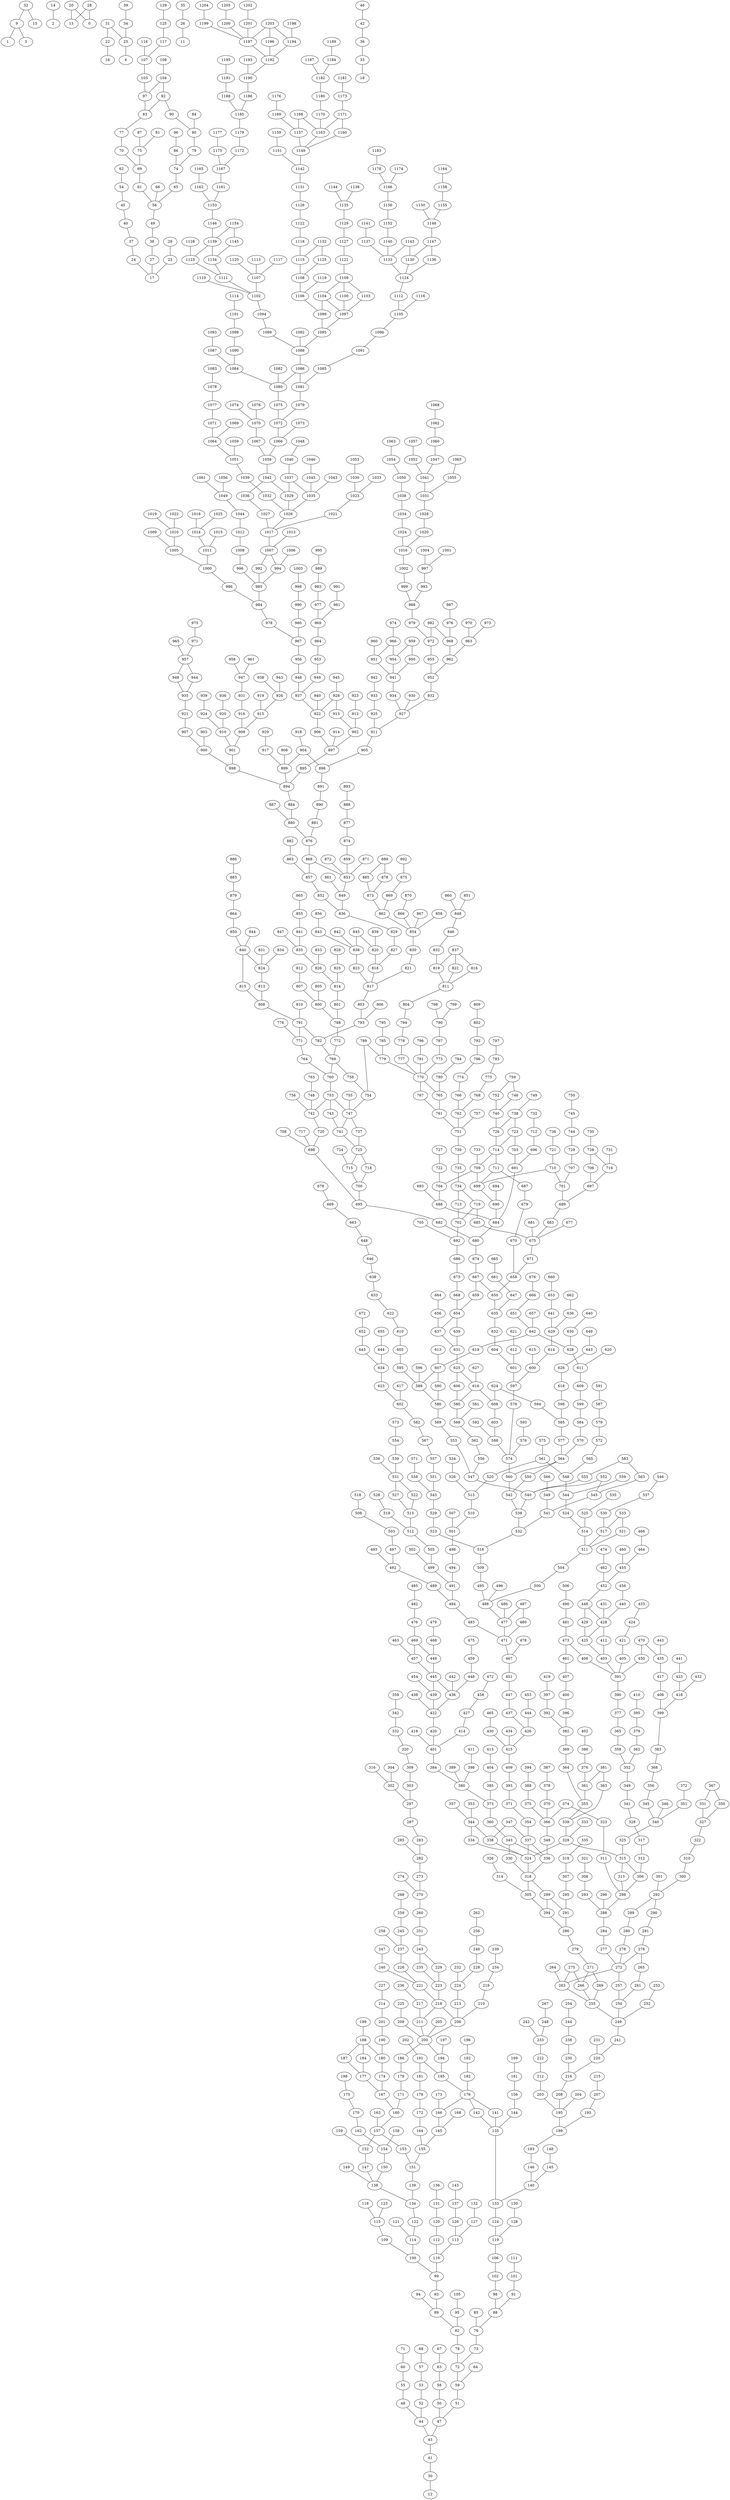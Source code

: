 graph {
9 -- 1
9 -- 3
14 -- 2
20 -- 13
20 -- 0
22 -- 16
23 -- 17
24 -- 17
25 -- 4
26 -- 11
27 -- 17
28 -- 13
28 -- 0
29 -- 23
30 -- 12
31 -- 25
31 -- 22
32 -- 15
32 -- 9
33 -- 18
34 -- 25
35 -- 26
36 -- 33
37 -- 24
38 -- 27
39 -- 34
40 -- 37
41 -- 30
42 -- 36
43 -- 41
44 -- 43
45 -- 40
46 -- 42
47 -- 43
48 -- 44
49 -- 38
50 -- 47
51 -- 47
52 -- 44
53 -- 52
54 -- 45
55 -- 48
56 -- 49
57 -- 53
58 -- 50
59 -- 51
60 -- 55
61 -- 56
62 -- 54
63 -- 58
64 -- 59
65 -- 56
66 -- 56
67 -- 63
68 -- 57
69 -- 61
70 -- 69
71 -- 60
72 -- 59
73 -- 72
74 -- 65
75 -- 69
76 -- 73
77 -- 70
78 -- 72
79 -- 74
80 -- 79
81 -- 75
82 -- 78
83 -- 77
84 -- 80
85 -- 76
86 -- 74
87 -- 75
88 -- 76
89 -- 82
90 -- 80
91 -- 88
92 -- 90
92 -- 83
93 -- 89
94 -- 89
95 -- 82
96 -- 86
97 -- 83
98 -- 88
99 -- 93
100 -- 99
101 -- 91
102 -- 98
103 -- 97
104 -- 92
104 -- 97
105 -- 95
106 -- 102
107 -- 103
108 -- 104
109 -- 100
110 -- 99
111 -- 101
112 -- 110
113 -- 110
114 -- 100
115 -- 109
116 -- 107
117 -- 107
118 -- 115
119 -- 106
120 -- 112
121 -- 114
122 -- 114
123 -- 115
124 -- 119
125 -- 117
126 -- 113
127 -- 113
128 -- 119
129 -- 125
130 -- 128
131 -- 120
132 -- 127
133 -- 124
134 -- 122
135 -- 133
136 -- 131
137 -- 126
138 -- 134
139 -- 134
140 -- 133
141 -- 135
142 -- 135
143 -- 137
144 -- 135
145 -- 140
146 -- 140
147 -- 138
148 -- 145
149 -- 138
150 -- 138
151 -- 139
152 -- 147
153 -- 151
154 -- 150
155 -- 151
156 -- 144
157 -- 153
157 -- 152
158 -- 154
159 -- 152
160 -- 157
161 -- 156
162 -- 154
163 -- 157
164 -- 155
165 -- 155
166 -- 165
167 -- 160
168 -- 165
169 -- 161
170 -- 162
171 -- 160
172 -- 164
173 -- 166
174 -- 167
175 -- 170
176 -- 142
176 -- 141
176 -- 166
177 -- 167
178 -- 172
179 -- 171
180 -- 174
181 -- 178
182 -- 176
183 -- 146
184 -- 177
185 -- 176
186 -- 179
187 -- 177
188 -- 184
188 -- 187
188 -- 180
189 -- 183
190 -- 180
191 -- 185
191 -- 181
192 -- 182
193 -- 189
194 -- 185
195 -- 189
196 -- 192
197 -- 194
198 -- 175
199 -- 188
200 -- 186
200 -- 194
201 -- 190
202 -- 191
203 -- 195
204 -- 195
205 -- 200
206 -- 200
207 -- 193
208 -- 195
209 -- 200
210 -- 206
211 -- 200
212 -- 203
213 -- 206
214 -- 201
215 -- 207
216 -- 208
217 -- 211
218 -- 211
218 -- 206
219 -- 210
220 -- 216
221 -- 218
222 -- 212
223 -- 218
224 -- 213
225 -- 209
226 -- 221
227 -- 214
228 -- 224
229 -- 223
230 -- 216
231 -- 220
232 -- 224
233 -- 222
234 -- 219
235 -- 223
236 -- 217
237 -- 226
238 -- 230
239 -- 234
240 -- 221
241 -- 220
242 -- 233
243 -- 235
243 -- 229
244 -- 238
245 -- 237
246 -- 228
247 -- 240
248 -- 233
249 -- 241
250 -- 249
251 -- 243
252 -- 249
253 -- 252
254 -- 244
255 -- 249
256 -- 246
257 -- 250
258 -- 237
259 -- 245
260 -- 251
261 -- 250
262 -- 256
263 -- 255
264 -- 263
265 -- 261
266 -- 255
267 -- 248
268 -- 259
269 -- 255
270 -- 260
271 -- 269
271 -- 266
272 -- 263
272 -- 257
273 -- 270
274 -- 270
275 -- 266
275 -- 263
276 -- 265
276 -- 272
277 -- 272
278 -- 272
279 -- 271
280 -- 278
281 -- 276
282 -- 273
283 -- 282
284 -- 277
285 -- 282
286 -- 279
287 -- 283
288 -- 284
289 -- 280
290 -- 281
291 -- 286
292 -- 289
292 -- 290
293 -- 288
294 -- 286
295 -- 291
296 -- 288
297 -- 287
298 -- 288
299 -- 294
299 -- 291
300 -- 292
301 -- 292
302 -- 297
303 -- 297
304 -- 302
305 -- 294
306 -- 298
307 -- 295
308 -- 293
309 -- 303
310 -- 300
311 -- 298
312 -- 306
313 -- 298
314 -- 305
315 -- 313
315 -- 306
316 -- 302
317 -- 312
318 -- 299
318 -- 305
319 -- 307
320 -- 309
321 -- 308
322 -- 310
323 -- 311
324 -- 318
325 -- 315
326 -- 314
327 -- 322
328 -- 317
329 -- 324
329 -- 315
330 -- 318
331 -- 327
332 -- 320
333 -- 329
334 -- 324
335 -- 319
336 -- 318
337 -- 324
337 -- 336
338 -- 324
339 -- 329
340 -- 325
341 -- 328
342 -- 332
343 -- 336
343 -- 330
344 -- 338
344 -- 334
345 -- 340
346 -- 340
347 -- 338
347 -- 337
348 -- 336
349 -- 341
350 -- 327
351 -- 340
352 -- 349
353 -- 344
354 -- 337
355 -- 339
356 -- 345
357 -- 344
358 -- 352
359 -- 342
360 -- 343
361 -- 355
362 -- 352
363 -- 339
364 -- 355
365 -- 358
366 -- 348
367 -- 350
367 -- 331
368 -- 356
369 -- 364
370 -- 366
371 -- 354
372 -- 351
373 -- 360
374 -- 366
374 -- 323
375 -- 366
376 -- 361
377 -- 365
378 -- 370
379 -- 362
380 -- 373
381 -- 361
381 -- 363
382 -- 369
383 -- 368
384 -- 380
385 -- 373
386 -- 376
387 -- 378
388 -- 375
389 -- 380
390 -- 377
391 -- 390
392 -- 382
393 -- 371
394 -- 388
395 -- 379
396 -- 382
397 -- 392
398 -- 380
399 -- 383
400 -- 396
401 -- 384
402 -- 386
403 -- 391
404 -- 385
405 -- 391
406 -- 391
407 -- 400
408 -- 399
409 -- 393
410 -- 395
411 -- 398
412 -- 403
413 -- 404
414 -- 401
415 -- 409
416 -- 399
417 -- 408
418 -- 401
419 -- 397
420 -- 401
421 -- 405
422 -- 420
423 -- 416
424 -- 421
425 -- 403
426 -- 415
427 -- 414
428 -- 425
428 -- 412
429 -- 425
430 -- 415
431 -- 428
432 -- 416
433 -- 424
434 -- 415
435 -- 417
436 -- 422
437 -- 426
438 -- 422
439 -- 422
440 -- 428
441 -- 423
442 -- 436
443 -- 435
444 -- 426
445 -- 439
445 -- 436
446 -- 429
446 -- 428
447 -- 437
448 -- 436
449 -- 445
450 -- 391
451 -- 447
452 -- 446
453 -- 444
454 -- 439
455 -- 452
456 -- 440
457 -- 445
458 -- 427
459 -- 448
460 -- 455
461 -- 407
462 -- 452
463 -- 457
464 -- 455
465 -- 430
466 -- 464
467 -- 451
468 -- 449
469 -- 457
469 -- 449
470 -- 450
470 -- 435
471 -- 467
472 -- 458
473 -- 461
473 -- 406
474 -- 462
475 -- 459
476 -- 469
477 -- 471
478 -- 467
479 -- 468
480 -- 471
481 -- 473
482 -- 476
483 -- 471
484 -- 483
485 -- 482
486 -- 477
487 -- 477
487 -- 480
488 -- 477
489 -- 484
490 -- 481
491 -- 484
492 -- 489
493 -- 492
494 -- 491
495 -- 488
496 -- 488
497 -- 492
498 -- 494
499 -- 491
500 -- 488
501 -- 498
502 -- 499
503 -- 497
504 -- 500
505 -- 499
506 -- 490
507 -- 501
508 -- 503
509 -- 495
510 -- 501
511 -- 504
512 -- 505
513 -- 510
514 -- 511
515 -- 512
516 -- 509
517 -- 511
518 -- 508
519 -- 512
520 -- 513
521 -- 511
522 -- 515
523 -- 516
524 -- 514
525 -- 514
526 -- 513
527 -- 515
528 -- 519
529 -- 523
530 -- 517
531 -- 522
531 -- 527
532 -- 516
533 -- 521
533 -- 517
534 -- 526
535 -- 525
536 -- 531
537 -- 530
538 -- 532
539 -- 531
540 -- 538
541 -- 532
542 -- 538
543 -- 529
544 -- 524
545 -- 541
546 -- 537
547 -- 540
548 -- 544
549 -- 541
550 -- 542
551 -- 543
552 -- 540
552 -- 545
553 -- 547
554 -- 539
555 -- 540
556 -- 547
557 -- 551
558 -- 543
559 -- 544
560 -- 542
561 -- 548
561 -- 520
562 -- 556
563 -- 545
564 -- 560
564 -- 550
565 -- 548
566 -- 549
567 -- 557
568 -- 562
569 -- 553
570 -- 564
571 -- 558
572 -- 565
573 -- 554
574 -- 560
575 -- 561
576 -- 574
577 -- 564
578 -- 574
579 -- 572
580 -- 568
581 -- 568
582 -- 567
583 -- 555
583 -- 563
584 -- 570
585 -- 577
586 -- 569
587 -- 579
588 -- 574
589 -- 586
590 -- 586
591 -- 587
592 -- 588
593 -- 576
594 -- 585
595 -- 589
596 -- 589
597 -- 578
598 -- 585
599 -- 584
600 -- 597
601 -- 597
602 -- 582
603 -- 588
604 -- 601
605 -- 595
606 -- 580
607 -- 590
607 -- 589
608 -- 603
609 -- 599
610 -- 605
611 -- 609
612 -- 601
613 -- 607
614 -- 600
615 -- 600
616 -- 608
616 -- 580
617 -- 602
618 -- 598
619 -- 607
620 -- 611
621 -- 612
622 -- 610
623 -- 602
624 -- 608
624 -- 594
625 -- 606
625 -- 616
626 -- 618
627 -- 616
628 -- 611
629 -- 614
630 -- 628
631 -- 625
632 -- 604
633 -- 622
634 -- 623
635 -- 632
636 -- 629
637 -- 631
638 -- 633
639 -- 631
640 -- 630
641 -- 629
642 -- 628
642 -- 619
643 -- 626
644 -- 634
645 -- 634
646 -- 638
647 -- 635
648 -- 646
649 -- 643
650 -- 635
651 -- 642
652 -- 645
653 -- 641
654 -- 637
654 -- 639
655 -- 644
656 -- 637
657 -- 642
658 -- 650
659 -- 654
660 -- 653
661 -- 647
662 -- 636
663 -- 648
664 -- 656
665 -- 661
666 -- 651
667 -- 659
667 -- 650
668 -- 654
669 -- 663
670 -- 658
671 -- 658
672 -- 652
673 -- 668
674 -- 667
675 -- 671
676 -- 666
677 -- 675
678 -- 669
679 -- 670
680 -- 674
681 -- 675
682 -- 680
683 -- 675
684 -- 680
685 -- 675
686 -- 673
687 -- 679
688 -- 684
689 -- 683
690 -- 684
691 -- 684
692 -- 686
693 -- 688
694 -- 690
695 -- 682
696 -- 691
697 -- 689
698 -- 695
699 -- 690
700 -- 695
701 -- 689
702 -- 692
703 -- 691
704 -- 688
705 -- 692
706 -- 697
707 -- 701
708 -- 698
709 -- 699
709 -- 704
710 -- 701
710 -- 699
711 -- 687
711 -- 699
712 -- 696
713 -- 702
714 -- 709
714 -- 711
715 -- 700
716 -- 697
717 -- 698
718 -- 700
719 -- 702
719 -- 685
720 -- 698
721 -- 710
722 -- 704
723 -- 703
723 -- 714
724 -- 715
725 -- 718
725 -- 715
726 -- 714
727 -- 722
728 -- 706
728 -- 716
729 -- 707
730 -- 728
731 -- 716
732 -- 712
733 -- 709
734 -- 719
734 -- 713
735 -- 734
736 -- 721
737 -- 725
738 -- 723
738 -- 726
739 -- 735
740 -- 726
741 -- 725
742 -- 720
743 -- 741
744 -- 729
745 -- 744
746 -- 740
747 -- 741
747 -- 737
748 -- 742
749 -- 738
750 -- 745
751 -- 739
752 -- 740
753 -- 742
753 -- 743
753 -- 747
754 -- 747
755 -- 747
756 -- 742
757 -- 751
758 -- 754
759 -- 746
759 -- 752
760 -- 753
761 -- 751
762 -- 751
763 -- 748
764 -- 760
765 -- 761
766 -- 762
767 -- 761
768 -- 762
769 -- 760
769 -- 758
770 -- 767
770 -- 765
771 -- 764
772 -- 769
773 -- 770
774 -- 766
775 -- 768
776 -- 771
777 -- 770
778 -- 777
779 -- 770
780 -- 765
781 -- 770
782 -- 769
783 -- 775
784 -- 780
785 -- 779
786 -- 774
787 -- 773
788 -- 772
789 -- 754
789 -- 779
790 -- 787
791 -- 771
791 -- 782
792 -- 786
793 -- 782
794 -- 778
795 -- 785
796 -- 781
797 -- 783
798 -- 790
799 -- 790
800 -- 788
801 -- 788
802 -- 792
803 -- 793
804 -- 794
805 -- 800
806 -- 793
807 -- 800
808 -- 791
809 -- 802
810 -- 791
811 -- 804
812 -- 807
813 -- 808
814 -- 801
815 -- 808
816 -- 811
817 -- 803
818 -- 817
819 -- 811
820 -- 818
821 -- 817
822 -- 811
823 -- 817
824 -- 813
825 -- 814
826 -- 814
827 -- 818
828 -- 825
829 -- 827
830 -- 821
831 -- 824
832 -- 819
833 -- 826
834 -- 824
835 -- 826
836 -- 829
837 -- 819
837 -- 822
837 -- 816
838 -- 823
839 -- 820
840 -- 824
840 -- 815
841 -- 835
842 -- 838
843 -- 838
844 -- 840
845 -- 838
845 -- 820
846 -- 832
847 -- 835
848 -- 846
849 -- 836
850 -- 840
851 -- 848
852 -- 836
853 -- 849
854 -- 830
855 -- 841
856 -- 843
857 -- 852
858 -- 854
859 -- 853
860 -- 848
861 -- 849
862 -- 854
863 -- 857
864 -- 850
865 -- 855
866 -- 854
867 -- 854
868 -- 853
868 -- 857
869 -- 862
870 -- 866
871 -- 853
872 -- 853
873 -- 862
874 -- 859
875 -- 869
876 -- 868
877 -- 874
878 -- 873
879 -- 864
880 -- 876
881 -- 876
882 -- 863
883 -- 879
884 -- 880
885 -- 873
886 -- 883
887 -- 880
888 -- 877
889 -- 885
889 -- 878
890 -- 881
891 -- 890
892 -- 875
893 -- 888
894 -- 884
895 -- 894
896 -- 891
897 -- 895
898 -- 894
899 -- 894
900 -- 898
901 -- 898
902 -- 897
903 -- 900
904 -- 896
904 -- 899
905 -- 896
906 -- 897
907 -- 900
908 -- 899
909 -- 901
910 -- 901
911 -- 905
912 -- 902
913 -- 902
914 -- 897
915 -- 909
916 -- 909
917 -- 899
918 -- 904
919 -- 915
920 -- 910
921 -- 907
922 -- 906
923 -- 912
924 -- 910
925 -- 911
926 -- 915
927 -- 911
928 -- 913
928 -- 922
929 -- 917
930 -- 927
931 -- 916
932 -- 927
933 -- 925
934 -- 927
935 -- 921
936 -- 920
937 -- 922
938 -- 926
939 -- 924
940 -- 922
941 -- 934
942 -- 933
943 -- 926
944 -- 935
945 -- 928
946 -- 937
947 -- 931
948 -- 935
949 -- 937
950 -- 941
951 -- 941
952 -- 932
953 -- 949
954 -- 941
955 -- 952
956 -- 946
957 -- 948
957 -- 944
958 -- 947
959 -- 950
959 -- 954
960 -- 951
961 -- 947
962 -- 952
963 -- 962
964 -- 953
965 -- 957
966 -- 954
966 -- 951
967 -- 956
968 -- 962
969 -- 964
970 -- 963
971 -- 957
972 -- 955
973 -- 963
974 -- 966
975 -- 971
976 -- 968
977 -- 969
978 -- 967
979 -- 972
980 -- 967
981 -- 969
982 -- 972
982 -- 968
983 -- 977
984 -- 978
985 -- 984
986 -- 984
987 -- 976
988 -- 979
989 -- 983
990 -- 980
991 -- 981
992 -- 985
993 -- 988
994 -- 985
995 -- 989
996 -- 985
997 -- 993
998 -- 990
999 -- 988
1000 -- 986
1001 -- 997
1002 -- 999
1003 -- 998
1004 -- 997
1005 -- 1000
1006 -- 994
1007 -- 994
1007 -- 992
1008 -- 996
1009 -- 1005
1010 -- 1005
1011 -- 1000
1012 -- 1008
1013 -- 1007
1014 -- 1011
1015 -- 1011
1016 -- 1002
1017 -- 1007
1018 -- 1014
1019 -- 1010
1020 -- 1016
1021 -- 1017
1022 -- 1010
1023 -- 1021
1024 -- 1016
1025 -- 1014
1026 -- 1017
1027 -- 1017
1028 -- 1020
1029 -- 1026
1030 -- 1023
1031 -- 1028
1032 -- 1026
1033 -- 1023
1034 -- 1024
1035 -- 1026
1036 -- 1027
1037 -- 1035
1037 -- 1029
1038 -- 1034
1039 -- 1032
1040 -- 1037
1041 -- 1031
1042 -- 1036
1042 -- 1029
1043 -- 1035
1044 -- 1012
1045 -- 1035
1046 -- 1045
1047 -- 1041
1048 -- 1040
1049 -- 1044
1050 -- 1038
1051 -- 1039
1052 -- 1041
1053 -- 1030
1054 -- 1050
1055 -- 1031
1056 -- 1049
1057 -- 1052
1058 -- 1042
1059 -- 1051
1060 -- 1047
1061 -- 1049
1062 -- 1060
1063 -- 1054
1064 -- 1051
1065 -- 1055
1066 -- 1058
1067 -- 1058
1068 -- 1062
1069 -- 1064
1070 -- 1067
1071 -- 1064
1072 -- 1066
1073 -- 1066
1074 -- 1070
1075 -- 1072
1076 -- 1070
1077 -- 1071
1078 -- 1077
1079 -- 1072
1080 -- 1075
1081 -- 1079
1082 -- 1080
1083 -- 1078
1084 -- 1080
1085 -- 1081
1086 -- 1081
1086 -- 1080
1087 -- 1084
1088 -- 1086
1089 -- 1088
1090 -- 1084
1091 -- 1085
1092 -- 1088
1093 -- 1087
1094 -- 1089
1095 -- 1088
1096 -- 1091
1097 -- 1095
1098 -- 1090
1099 -- 1095
1100 -- 1097
1101 -- 1098
1102 -- 1094
1103 -- 1097
1104 -- 1099
1104 -- 1097
1105 -- 1096
1106 -- 1099
1107 -- 1102
1108 -- 1106
1109 -- 1100
1109 -- 1104
1109 -- 1103
1110 -- 1102
1111 -- 1102
1112 -- 1105
1113 -- 1107
1114 -- 1101
1115 -- 1108
1116 -- 1105
1117 -- 1107
1118 -- 1115
1119 -- 1106
1120 -- 1107
1121 -- 1109
1122 -- 1118
1123 -- 1111
1124 -- 1112
1125 -- 1108
1126 -- 1122
1127 -- 1121
1128 -- 1123
1129 -- 1127
1130 -- 1124
1131 -- 1126
1132 -- 1125
1132 -- 1115
1133 -- 1124
1134 -- 1111
1135 -- 1129
1136 -- 1124
1137 -- 1133
1138 -- 1135
1139 -- 1134
1139 -- 1123
1140 -- 1133
1141 -- 1137
1142 -- 1131
1143 -- 1133
1143 -- 1130
1144 -- 1135
1145 -- 1134
1146 -- 1139
1147 -- 1130
1147 -- 1136
1148 -- 1147
1149 -- 1142
1150 -- 1148
1151 -- 1142
1152 -- 1140
1153 -- 1146
1154 -- 1139
1154 -- 1145
1155 -- 1148
1156 -- 1152
1157 -- 1149
1158 -- 1155
1159 -- 1151
1160 -- 1149
1161 -- 1153
1162 -- 1153
1163 -- 1149
1164 -- 1158
1165 -- 1162
1166 -- 1156
1167 -- 1161
1168 -- 1163
1168 -- 1157
1169 -- 1157
1170 -- 1163
1171 -- 1160
1171 -- 1163
1172 -- 1167
1173 -- 1171
1174 -- 1166
1175 -- 1167
1176 -- 1169
1177 -- 1175
1178 -- 1166
1179 -- 1172
1180 -- 1170
1181 -- 1173
1182 -- 1180
1183 -- 1178
1184 -- 1182
1185 -- 1179
1186 -- 1185
1187 -- 1182
1188 -- 1185
1189 -- 1184
1190 -- 1186
1191 -- 1188
1192 -- 1190
1193 -- 1190
1194 -- 1192
1195 -- 1191
1196 -- 1192
1197 -- 1192
1198 -- 1194
1199 -- 1197
1200 -- 1197
1201 -- 1197
1202 -- 1201
1203 -- 1197
1203 -- 1194
1203 -- 1196
1204 -- 1199
1205 -- 1200
}
